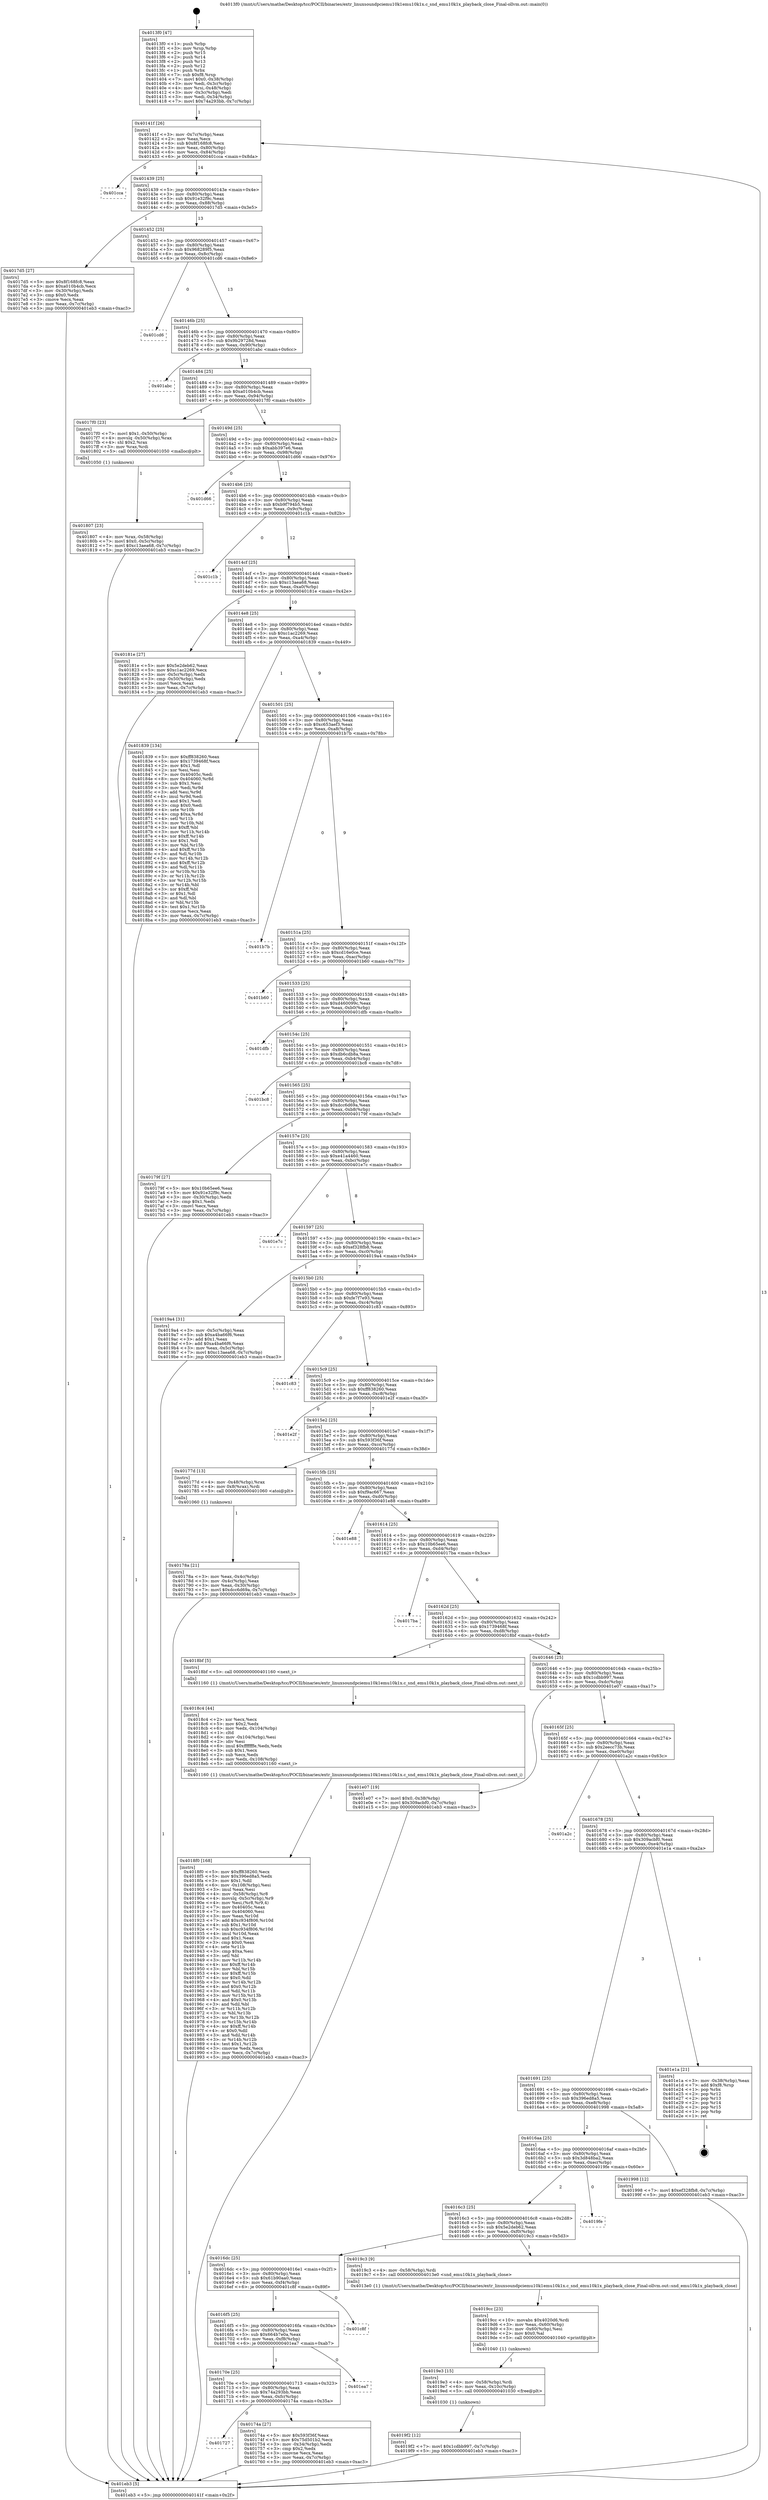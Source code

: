 digraph "0x4013f0" {
  label = "0x4013f0 (/mnt/c/Users/mathe/Desktop/tcc/POCII/binaries/extr_linuxsoundpciemu10k1emu10k1x.c_snd_emu10k1x_playback_close_Final-ollvm.out::main(0))"
  labelloc = "t"
  node[shape=record]

  Entry [label="",width=0.3,height=0.3,shape=circle,fillcolor=black,style=filled]
  "0x40141f" [label="{
     0x40141f [26]\l
     | [instrs]\l
     &nbsp;&nbsp;0x40141f \<+3\>: mov -0x7c(%rbp),%eax\l
     &nbsp;&nbsp;0x401422 \<+2\>: mov %eax,%ecx\l
     &nbsp;&nbsp;0x401424 \<+6\>: sub $0x8f168fc8,%ecx\l
     &nbsp;&nbsp;0x40142a \<+3\>: mov %eax,-0x80(%rbp)\l
     &nbsp;&nbsp;0x40142d \<+6\>: mov %ecx,-0x84(%rbp)\l
     &nbsp;&nbsp;0x401433 \<+6\>: je 0000000000401cca \<main+0x8da\>\l
  }"]
  "0x401cca" [label="{
     0x401cca\l
  }", style=dashed]
  "0x401439" [label="{
     0x401439 [25]\l
     | [instrs]\l
     &nbsp;&nbsp;0x401439 \<+5\>: jmp 000000000040143e \<main+0x4e\>\l
     &nbsp;&nbsp;0x40143e \<+3\>: mov -0x80(%rbp),%eax\l
     &nbsp;&nbsp;0x401441 \<+5\>: sub $0x91e32f9c,%eax\l
     &nbsp;&nbsp;0x401446 \<+6\>: mov %eax,-0x88(%rbp)\l
     &nbsp;&nbsp;0x40144c \<+6\>: je 00000000004017d5 \<main+0x3e5\>\l
  }"]
  Exit [label="",width=0.3,height=0.3,shape=circle,fillcolor=black,style=filled,peripheries=2]
  "0x4017d5" [label="{
     0x4017d5 [27]\l
     | [instrs]\l
     &nbsp;&nbsp;0x4017d5 \<+5\>: mov $0x8f168fc8,%eax\l
     &nbsp;&nbsp;0x4017da \<+5\>: mov $0xa010b4cb,%ecx\l
     &nbsp;&nbsp;0x4017df \<+3\>: mov -0x30(%rbp),%edx\l
     &nbsp;&nbsp;0x4017e2 \<+3\>: cmp $0x0,%edx\l
     &nbsp;&nbsp;0x4017e5 \<+3\>: cmove %ecx,%eax\l
     &nbsp;&nbsp;0x4017e8 \<+3\>: mov %eax,-0x7c(%rbp)\l
     &nbsp;&nbsp;0x4017eb \<+5\>: jmp 0000000000401eb3 \<main+0xac3\>\l
  }"]
  "0x401452" [label="{
     0x401452 [25]\l
     | [instrs]\l
     &nbsp;&nbsp;0x401452 \<+5\>: jmp 0000000000401457 \<main+0x67\>\l
     &nbsp;&nbsp;0x401457 \<+3\>: mov -0x80(%rbp),%eax\l
     &nbsp;&nbsp;0x40145a \<+5\>: sub $0x968289f5,%eax\l
     &nbsp;&nbsp;0x40145f \<+6\>: mov %eax,-0x8c(%rbp)\l
     &nbsp;&nbsp;0x401465 \<+6\>: je 0000000000401cd6 \<main+0x8e6\>\l
  }"]
  "0x4019f2" [label="{
     0x4019f2 [12]\l
     | [instrs]\l
     &nbsp;&nbsp;0x4019f2 \<+7\>: movl $0x1cdbb997,-0x7c(%rbp)\l
     &nbsp;&nbsp;0x4019f9 \<+5\>: jmp 0000000000401eb3 \<main+0xac3\>\l
  }"]
  "0x401cd6" [label="{
     0x401cd6\l
  }", style=dashed]
  "0x40146b" [label="{
     0x40146b [25]\l
     | [instrs]\l
     &nbsp;&nbsp;0x40146b \<+5\>: jmp 0000000000401470 \<main+0x80\>\l
     &nbsp;&nbsp;0x401470 \<+3\>: mov -0x80(%rbp),%eax\l
     &nbsp;&nbsp;0x401473 \<+5\>: sub $0x9b29728d,%eax\l
     &nbsp;&nbsp;0x401478 \<+6\>: mov %eax,-0x90(%rbp)\l
     &nbsp;&nbsp;0x40147e \<+6\>: je 0000000000401abc \<main+0x6cc\>\l
  }"]
  "0x4019e3" [label="{
     0x4019e3 [15]\l
     | [instrs]\l
     &nbsp;&nbsp;0x4019e3 \<+4\>: mov -0x58(%rbp),%rdi\l
     &nbsp;&nbsp;0x4019e7 \<+6\>: mov %eax,-0x10c(%rbp)\l
     &nbsp;&nbsp;0x4019ed \<+5\>: call 0000000000401030 \<free@plt\>\l
     | [calls]\l
     &nbsp;&nbsp;0x401030 \{1\} (unknown)\l
  }"]
  "0x401abc" [label="{
     0x401abc\l
  }", style=dashed]
  "0x401484" [label="{
     0x401484 [25]\l
     | [instrs]\l
     &nbsp;&nbsp;0x401484 \<+5\>: jmp 0000000000401489 \<main+0x99\>\l
     &nbsp;&nbsp;0x401489 \<+3\>: mov -0x80(%rbp),%eax\l
     &nbsp;&nbsp;0x40148c \<+5\>: sub $0xa010b4cb,%eax\l
     &nbsp;&nbsp;0x401491 \<+6\>: mov %eax,-0x94(%rbp)\l
     &nbsp;&nbsp;0x401497 \<+6\>: je 00000000004017f0 \<main+0x400\>\l
  }"]
  "0x4019cc" [label="{
     0x4019cc [23]\l
     | [instrs]\l
     &nbsp;&nbsp;0x4019cc \<+10\>: movabs $0x4020d6,%rdi\l
     &nbsp;&nbsp;0x4019d6 \<+3\>: mov %eax,-0x60(%rbp)\l
     &nbsp;&nbsp;0x4019d9 \<+3\>: mov -0x60(%rbp),%esi\l
     &nbsp;&nbsp;0x4019dc \<+2\>: mov $0x0,%al\l
     &nbsp;&nbsp;0x4019de \<+5\>: call 0000000000401040 \<printf@plt\>\l
     | [calls]\l
     &nbsp;&nbsp;0x401040 \{1\} (unknown)\l
  }"]
  "0x4017f0" [label="{
     0x4017f0 [23]\l
     | [instrs]\l
     &nbsp;&nbsp;0x4017f0 \<+7\>: movl $0x1,-0x50(%rbp)\l
     &nbsp;&nbsp;0x4017f7 \<+4\>: movslq -0x50(%rbp),%rax\l
     &nbsp;&nbsp;0x4017fb \<+4\>: shl $0x2,%rax\l
     &nbsp;&nbsp;0x4017ff \<+3\>: mov %rax,%rdi\l
     &nbsp;&nbsp;0x401802 \<+5\>: call 0000000000401050 \<malloc@plt\>\l
     | [calls]\l
     &nbsp;&nbsp;0x401050 \{1\} (unknown)\l
  }"]
  "0x40149d" [label="{
     0x40149d [25]\l
     | [instrs]\l
     &nbsp;&nbsp;0x40149d \<+5\>: jmp 00000000004014a2 \<main+0xb2\>\l
     &nbsp;&nbsp;0x4014a2 \<+3\>: mov -0x80(%rbp),%eax\l
     &nbsp;&nbsp;0x4014a5 \<+5\>: sub $0xabb397e6,%eax\l
     &nbsp;&nbsp;0x4014aa \<+6\>: mov %eax,-0x98(%rbp)\l
     &nbsp;&nbsp;0x4014b0 \<+6\>: je 0000000000401d66 \<main+0x976\>\l
  }"]
  "0x4018f0" [label="{
     0x4018f0 [168]\l
     | [instrs]\l
     &nbsp;&nbsp;0x4018f0 \<+5\>: mov $0xff838260,%ecx\l
     &nbsp;&nbsp;0x4018f5 \<+5\>: mov $0x396ed8a5,%edx\l
     &nbsp;&nbsp;0x4018fa \<+3\>: mov $0x1,%dil\l
     &nbsp;&nbsp;0x4018fd \<+6\>: mov -0x108(%rbp),%esi\l
     &nbsp;&nbsp;0x401903 \<+3\>: imul %eax,%esi\l
     &nbsp;&nbsp;0x401906 \<+4\>: mov -0x58(%rbp),%r8\l
     &nbsp;&nbsp;0x40190a \<+4\>: movslq -0x5c(%rbp),%r9\l
     &nbsp;&nbsp;0x40190e \<+4\>: mov %esi,(%r8,%r9,4)\l
     &nbsp;&nbsp;0x401912 \<+7\>: mov 0x40405c,%eax\l
     &nbsp;&nbsp;0x401919 \<+7\>: mov 0x404060,%esi\l
     &nbsp;&nbsp;0x401920 \<+3\>: mov %eax,%r10d\l
     &nbsp;&nbsp;0x401923 \<+7\>: add $0xc934f806,%r10d\l
     &nbsp;&nbsp;0x40192a \<+4\>: sub $0x1,%r10d\l
     &nbsp;&nbsp;0x40192e \<+7\>: sub $0xc934f806,%r10d\l
     &nbsp;&nbsp;0x401935 \<+4\>: imul %r10d,%eax\l
     &nbsp;&nbsp;0x401939 \<+3\>: and $0x1,%eax\l
     &nbsp;&nbsp;0x40193c \<+3\>: cmp $0x0,%eax\l
     &nbsp;&nbsp;0x40193f \<+4\>: sete %r11b\l
     &nbsp;&nbsp;0x401943 \<+3\>: cmp $0xa,%esi\l
     &nbsp;&nbsp;0x401946 \<+3\>: setl %bl\l
     &nbsp;&nbsp;0x401949 \<+3\>: mov %r11b,%r14b\l
     &nbsp;&nbsp;0x40194c \<+4\>: xor $0xff,%r14b\l
     &nbsp;&nbsp;0x401950 \<+3\>: mov %bl,%r15b\l
     &nbsp;&nbsp;0x401953 \<+4\>: xor $0xff,%r15b\l
     &nbsp;&nbsp;0x401957 \<+4\>: xor $0x0,%dil\l
     &nbsp;&nbsp;0x40195b \<+3\>: mov %r14b,%r12b\l
     &nbsp;&nbsp;0x40195e \<+4\>: and $0x0,%r12b\l
     &nbsp;&nbsp;0x401962 \<+3\>: and %dil,%r11b\l
     &nbsp;&nbsp;0x401965 \<+3\>: mov %r15b,%r13b\l
     &nbsp;&nbsp;0x401968 \<+4\>: and $0x0,%r13b\l
     &nbsp;&nbsp;0x40196c \<+3\>: and %dil,%bl\l
     &nbsp;&nbsp;0x40196f \<+3\>: or %r11b,%r12b\l
     &nbsp;&nbsp;0x401972 \<+3\>: or %bl,%r13b\l
     &nbsp;&nbsp;0x401975 \<+3\>: xor %r13b,%r12b\l
     &nbsp;&nbsp;0x401978 \<+3\>: or %r15b,%r14b\l
     &nbsp;&nbsp;0x40197b \<+4\>: xor $0xff,%r14b\l
     &nbsp;&nbsp;0x40197f \<+4\>: or $0x0,%dil\l
     &nbsp;&nbsp;0x401983 \<+3\>: and %dil,%r14b\l
     &nbsp;&nbsp;0x401986 \<+3\>: or %r14b,%r12b\l
     &nbsp;&nbsp;0x401989 \<+4\>: test $0x1,%r12b\l
     &nbsp;&nbsp;0x40198d \<+3\>: cmovne %edx,%ecx\l
     &nbsp;&nbsp;0x401990 \<+3\>: mov %ecx,-0x7c(%rbp)\l
     &nbsp;&nbsp;0x401993 \<+5\>: jmp 0000000000401eb3 \<main+0xac3\>\l
  }"]
  "0x401d66" [label="{
     0x401d66\l
  }", style=dashed]
  "0x4014b6" [label="{
     0x4014b6 [25]\l
     | [instrs]\l
     &nbsp;&nbsp;0x4014b6 \<+5\>: jmp 00000000004014bb \<main+0xcb\>\l
     &nbsp;&nbsp;0x4014bb \<+3\>: mov -0x80(%rbp),%eax\l
     &nbsp;&nbsp;0x4014be \<+5\>: sub $0xb9f794b5,%eax\l
     &nbsp;&nbsp;0x4014c3 \<+6\>: mov %eax,-0x9c(%rbp)\l
     &nbsp;&nbsp;0x4014c9 \<+6\>: je 0000000000401c1b \<main+0x82b\>\l
  }"]
  "0x4018c4" [label="{
     0x4018c4 [44]\l
     | [instrs]\l
     &nbsp;&nbsp;0x4018c4 \<+2\>: xor %ecx,%ecx\l
     &nbsp;&nbsp;0x4018c6 \<+5\>: mov $0x2,%edx\l
     &nbsp;&nbsp;0x4018cb \<+6\>: mov %edx,-0x104(%rbp)\l
     &nbsp;&nbsp;0x4018d1 \<+1\>: cltd\l
     &nbsp;&nbsp;0x4018d2 \<+6\>: mov -0x104(%rbp),%esi\l
     &nbsp;&nbsp;0x4018d8 \<+2\>: idiv %esi\l
     &nbsp;&nbsp;0x4018da \<+6\>: imul $0xfffffffe,%edx,%edx\l
     &nbsp;&nbsp;0x4018e0 \<+3\>: sub $0x1,%ecx\l
     &nbsp;&nbsp;0x4018e3 \<+2\>: sub %ecx,%edx\l
     &nbsp;&nbsp;0x4018e5 \<+6\>: mov %edx,-0x108(%rbp)\l
     &nbsp;&nbsp;0x4018eb \<+5\>: call 0000000000401160 \<next_i\>\l
     | [calls]\l
     &nbsp;&nbsp;0x401160 \{1\} (/mnt/c/Users/mathe/Desktop/tcc/POCII/binaries/extr_linuxsoundpciemu10k1emu10k1x.c_snd_emu10k1x_playback_close_Final-ollvm.out::next_i)\l
  }"]
  "0x401c1b" [label="{
     0x401c1b\l
  }", style=dashed]
  "0x4014cf" [label="{
     0x4014cf [25]\l
     | [instrs]\l
     &nbsp;&nbsp;0x4014cf \<+5\>: jmp 00000000004014d4 \<main+0xe4\>\l
     &nbsp;&nbsp;0x4014d4 \<+3\>: mov -0x80(%rbp),%eax\l
     &nbsp;&nbsp;0x4014d7 \<+5\>: sub $0xc13aea68,%eax\l
     &nbsp;&nbsp;0x4014dc \<+6\>: mov %eax,-0xa0(%rbp)\l
     &nbsp;&nbsp;0x4014e2 \<+6\>: je 000000000040181e \<main+0x42e\>\l
  }"]
  "0x401807" [label="{
     0x401807 [23]\l
     | [instrs]\l
     &nbsp;&nbsp;0x401807 \<+4\>: mov %rax,-0x58(%rbp)\l
     &nbsp;&nbsp;0x40180b \<+7\>: movl $0x0,-0x5c(%rbp)\l
     &nbsp;&nbsp;0x401812 \<+7\>: movl $0xc13aea68,-0x7c(%rbp)\l
     &nbsp;&nbsp;0x401819 \<+5\>: jmp 0000000000401eb3 \<main+0xac3\>\l
  }"]
  "0x40181e" [label="{
     0x40181e [27]\l
     | [instrs]\l
     &nbsp;&nbsp;0x40181e \<+5\>: mov $0x5e2deb62,%eax\l
     &nbsp;&nbsp;0x401823 \<+5\>: mov $0xc1ac2269,%ecx\l
     &nbsp;&nbsp;0x401828 \<+3\>: mov -0x5c(%rbp),%edx\l
     &nbsp;&nbsp;0x40182b \<+3\>: cmp -0x50(%rbp),%edx\l
     &nbsp;&nbsp;0x40182e \<+3\>: cmovl %ecx,%eax\l
     &nbsp;&nbsp;0x401831 \<+3\>: mov %eax,-0x7c(%rbp)\l
     &nbsp;&nbsp;0x401834 \<+5\>: jmp 0000000000401eb3 \<main+0xac3\>\l
  }"]
  "0x4014e8" [label="{
     0x4014e8 [25]\l
     | [instrs]\l
     &nbsp;&nbsp;0x4014e8 \<+5\>: jmp 00000000004014ed \<main+0xfd\>\l
     &nbsp;&nbsp;0x4014ed \<+3\>: mov -0x80(%rbp),%eax\l
     &nbsp;&nbsp;0x4014f0 \<+5\>: sub $0xc1ac2269,%eax\l
     &nbsp;&nbsp;0x4014f5 \<+6\>: mov %eax,-0xa4(%rbp)\l
     &nbsp;&nbsp;0x4014fb \<+6\>: je 0000000000401839 \<main+0x449\>\l
  }"]
  "0x40178a" [label="{
     0x40178a [21]\l
     | [instrs]\l
     &nbsp;&nbsp;0x40178a \<+3\>: mov %eax,-0x4c(%rbp)\l
     &nbsp;&nbsp;0x40178d \<+3\>: mov -0x4c(%rbp),%eax\l
     &nbsp;&nbsp;0x401790 \<+3\>: mov %eax,-0x30(%rbp)\l
     &nbsp;&nbsp;0x401793 \<+7\>: movl $0xdcc6d69a,-0x7c(%rbp)\l
     &nbsp;&nbsp;0x40179a \<+5\>: jmp 0000000000401eb3 \<main+0xac3\>\l
  }"]
  "0x401839" [label="{
     0x401839 [134]\l
     | [instrs]\l
     &nbsp;&nbsp;0x401839 \<+5\>: mov $0xff838260,%eax\l
     &nbsp;&nbsp;0x40183e \<+5\>: mov $0x1739468f,%ecx\l
     &nbsp;&nbsp;0x401843 \<+2\>: mov $0x1,%dl\l
     &nbsp;&nbsp;0x401845 \<+2\>: xor %esi,%esi\l
     &nbsp;&nbsp;0x401847 \<+7\>: mov 0x40405c,%edi\l
     &nbsp;&nbsp;0x40184e \<+8\>: mov 0x404060,%r8d\l
     &nbsp;&nbsp;0x401856 \<+3\>: sub $0x1,%esi\l
     &nbsp;&nbsp;0x401859 \<+3\>: mov %edi,%r9d\l
     &nbsp;&nbsp;0x40185c \<+3\>: add %esi,%r9d\l
     &nbsp;&nbsp;0x40185f \<+4\>: imul %r9d,%edi\l
     &nbsp;&nbsp;0x401863 \<+3\>: and $0x1,%edi\l
     &nbsp;&nbsp;0x401866 \<+3\>: cmp $0x0,%edi\l
     &nbsp;&nbsp;0x401869 \<+4\>: sete %r10b\l
     &nbsp;&nbsp;0x40186d \<+4\>: cmp $0xa,%r8d\l
     &nbsp;&nbsp;0x401871 \<+4\>: setl %r11b\l
     &nbsp;&nbsp;0x401875 \<+3\>: mov %r10b,%bl\l
     &nbsp;&nbsp;0x401878 \<+3\>: xor $0xff,%bl\l
     &nbsp;&nbsp;0x40187b \<+3\>: mov %r11b,%r14b\l
     &nbsp;&nbsp;0x40187e \<+4\>: xor $0xff,%r14b\l
     &nbsp;&nbsp;0x401882 \<+3\>: xor $0x1,%dl\l
     &nbsp;&nbsp;0x401885 \<+3\>: mov %bl,%r15b\l
     &nbsp;&nbsp;0x401888 \<+4\>: and $0xff,%r15b\l
     &nbsp;&nbsp;0x40188c \<+3\>: and %dl,%r10b\l
     &nbsp;&nbsp;0x40188f \<+3\>: mov %r14b,%r12b\l
     &nbsp;&nbsp;0x401892 \<+4\>: and $0xff,%r12b\l
     &nbsp;&nbsp;0x401896 \<+3\>: and %dl,%r11b\l
     &nbsp;&nbsp;0x401899 \<+3\>: or %r10b,%r15b\l
     &nbsp;&nbsp;0x40189c \<+3\>: or %r11b,%r12b\l
     &nbsp;&nbsp;0x40189f \<+3\>: xor %r12b,%r15b\l
     &nbsp;&nbsp;0x4018a2 \<+3\>: or %r14b,%bl\l
     &nbsp;&nbsp;0x4018a5 \<+3\>: xor $0xff,%bl\l
     &nbsp;&nbsp;0x4018a8 \<+3\>: or $0x1,%dl\l
     &nbsp;&nbsp;0x4018ab \<+2\>: and %dl,%bl\l
     &nbsp;&nbsp;0x4018ad \<+3\>: or %bl,%r15b\l
     &nbsp;&nbsp;0x4018b0 \<+4\>: test $0x1,%r15b\l
     &nbsp;&nbsp;0x4018b4 \<+3\>: cmovne %ecx,%eax\l
     &nbsp;&nbsp;0x4018b7 \<+3\>: mov %eax,-0x7c(%rbp)\l
     &nbsp;&nbsp;0x4018ba \<+5\>: jmp 0000000000401eb3 \<main+0xac3\>\l
  }"]
  "0x401501" [label="{
     0x401501 [25]\l
     | [instrs]\l
     &nbsp;&nbsp;0x401501 \<+5\>: jmp 0000000000401506 \<main+0x116\>\l
     &nbsp;&nbsp;0x401506 \<+3\>: mov -0x80(%rbp),%eax\l
     &nbsp;&nbsp;0x401509 \<+5\>: sub $0xc653aef3,%eax\l
     &nbsp;&nbsp;0x40150e \<+6\>: mov %eax,-0xa8(%rbp)\l
     &nbsp;&nbsp;0x401514 \<+6\>: je 0000000000401b7b \<main+0x78b\>\l
  }"]
  "0x4013f0" [label="{
     0x4013f0 [47]\l
     | [instrs]\l
     &nbsp;&nbsp;0x4013f0 \<+1\>: push %rbp\l
     &nbsp;&nbsp;0x4013f1 \<+3\>: mov %rsp,%rbp\l
     &nbsp;&nbsp;0x4013f4 \<+2\>: push %r15\l
     &nbsp;&nbsp;0x4013f6 \<+2\>: push %r14\l
     &nbsp;&nbsp;0x4013f8 \<+2\>: push %r13\l
     &nbsp;&nbsp;0x4013fa \<+2\>: push %r12\l
     &nbsp;&nbsp;0x4013fc \<+1\>: push %rbx\l
     &nbsp;&nbsp;0x4013fd \<+7\>: sub $0xf8,%rsp\l
     &nbsp;&nbsp;0x401404 \<+7\>: movl $0x0,-0x38(%rbp)\l
     &nbsp;&nbsp;0x40140b \<+3\>: mov %edi,-0x3c(%rbp)\l
     &nbsp;&nbsp;0x40140e \<+4\>: mov %rsi,-0x48(%rbp)\l
     &nbsp;&nbsp;0x401412 \<+3\>: mov -0x3c(%rbp),%edi\l
     &nbsp;&nbsp;0x401415 \<+3\>: mov %edi,-0x34(%rbp)\l
     &nbsp;&nbsp;0x401418 \<+7\>: movl $0x74a293bb,-0x7c(%rbp)\l
  }"]
  "0x401b7b" [label="{
     0x401b7b\l
  }", style=dashed]
  "0x40151a" [label="{
     0x40151a [25]\l
     | [instrs]\l
     &nbsp;&nbsp;0x40151a \<+5\>: jmp 000000000040151f \<main+0x12f\>\l
     &nbsp;&nbsp;0x40151f \<+3\>: mov -0x80(%rbp),%eax\l
     &nbsp;&nbsp;0x401522 \<+5\>: sub $0xcd16e0ce,%eax\l
     &nbsp;&nbsp;0x401527 \<+6\>: mov %eax,-0xac(%rbp)\l
     &nbsp;&nbsp;0x40152d \<+6\>: je 0000000000401b60 \<main+0x770\>\l
  }"]
  "0x401eb3" [label="{
     0x401eb3 [5]\l
     | [instrs]\l
     &nbsp;&nbsp;0x401eb3 \<+5\>: jmp 000000000040141f \<main+0x2f\>\l
  }"]
  "0x401b60" [label="{
     0x401b60\l
  }", style=dashed]
  "0x401533" [label="{
     0x401533 [25]\l
     | [instrs]\l
     &nbsp;&nbsp;0x401533 \<+5\>: jmp 0000000000401538 \<main+0x148\>\l
     &nbsp;&nbsp;0x401538 \<+3\>: mov -0x80(%rbp),%eax\l
     &nbsp;&nbsp;0x40153b \<+5\>: sub $0xd460099c,%eax\l
     &nbsp;&nbsp;0x401540 \<+6\>: mov %eax,-0xb0(%rbp)\l
     &nbsp;&nbsp;0x401546 \<+6\>: je 0000000000401dfb \<main+0xa0b\>\l
  }"]
  "0x401727" [label="{
     0x401727\l
  }", style=dashed]
  "0x401dfb" [label="{
     0x401dfb\l
  }", style=dashed]
  "0x40154c" [label="{
     0x40154c [25]\l
     | [instrs]\l
     &nbsp;&nbsp;0x40154c \<+5\>: jmp 0000000000401551 \<main+0x161\>\l
     &nbsp;&nbsp;0x401551 \<+3\>: mov -0x80(%rbp),%eax\l
     &nbsp;&nbsp;0x401554 \<+5\>: sub $0xdb6cdb8a,%eax\l
     &nbsp;&nbsp;0x401559 \<+6\>: mov %eax,-0xb4(%rbp)\l
     &nbsp;&nbsp;0x40155f \<+6\>: je 0000000000401bc8 \<main+0x7d8\>\l
  }"]
  "0x40174a" [label="{
     0x40174a [27]\l
     | [instrs]\l
     &nbsp;&nbsp;0x40174a \<+5\>: mov $0x593f36f,%eax\l
     &nbsp;&nbsp;0x40174f \<+5\>: mov $0x75d501b2,%ecx\l
     &nbsp;&nbsp;0x401754 \<+3\>: mov -0x34(%rbp),%edx\l
     &nbsp;&nbsp;0x401757 \<+3\>: cmp $0x2,%edx\l
     &nbsp;&nbsp;0x40175a \<+3\>: cmovne %ecx,%eax\l
     &nbsp;&nbsp;0x40175d \<+3\>: mov %eax,-0x7c(%rbp)\l
     &nbsp;&nbsp;0x401760 \<+5\>: jmp 0000000000401eb3 \<main+0xac3\>\l
  }"]
  "0x401bc8" [label="{
     0x401bc8\l
  }", style=dashed]
  "0x401565" [label="{
     0x401565 [25]\l
     | [instrs]\l
     &nbsp;&nbsp;0x401565 \<+5\>: jmp 000000000040156a \<main+0x17a\>\l
     &nbsp;&nbsp;0x40156a \<+3\>: mov -0x80(%rbp),%eax\l
     &nbsp;&nbsp;0x40156d \<+5\>: sub $0xdcc6d69a,%eax\l
     &nbsp;&nbsp;0x401572 \<+6\>: mov %eax,-0xb8(%rbp)\l
     &nbsp;&nbsp;0x401578 \<+6\>: je 000000000040179f \<main+0x3af\>\l
  }"]
  "0x40170e" [label="{
     0x40170e [25]\l
     | [instrs]\l
     &nbsp;&nbsp;0x40170e \<+5\>: jmp 0000000000401713 \<main+0x323\>\l
     &nbsp;&nbsp;0x401713 \<+3\>: mov -0x80(%rbp),%eax\l
     &nbsp;&nbsp;0x401716 \<+5\>: sub $0x74a293bb,%eax\l
     &nbsp;&nbsp;0x40171b \<+6\>: mov %eax,-0xfc(%rbp)\l
     &nbsp;&nbsp;0x401721 \<+6\>: je 000000000040174a \<main+0x35a\>\l
  }"]
  "0x40179f" [label="{
     0x40179f [27]\l
     | [instrs]\l
     &nbsp;&nbsp;0x40179f \<+5\>: mov $0x10b65ee6,%eax\l
     &nbsp;&nbsp;0x4017a4 \<+5\>: mov $0x91e32f9c,%ecx\l
     &nbsp;&nbsp;0x4017a9 \<+3\>: mov -0x30(%rbp),%edx\l
     &nbsp;&nbsp;0x4017ac \<+3\>: cmp $0x1,%edx\l
     &nbsp;&nbsp;0x4017af \<+3\>: cmovl %ecx,%eax\l
     &nbsp;&nbsp;0x4017b2 \<+3\>: mov %eax,-0x7c(%rbp)\l
     &nbsp;&nbsp;0x4017b5 \<+5\>: jmp 0000000000401eb3 \<main+0xac3\>\l
  }"]
  "0x40157e" [label="{
     0x40157e [25]\l
     | [instrs]\l
     &nbsp;&nbsp;0x40157e \<+5\>: jmp 0000000000401583 \<main+0x193\>\l
     &nbsp;&nbsp;0x401583 \<+3\>: mov -0x80(%rbp),%eax\l
     &nbsp;&nbsp;0x401586 \<+5\>: sub $0xe41a4460,%eax\l
     &nbsp;&nbsp;0x40158b \<+6\>: mov %eax,-0xbc(%rbp)\l
     &nbsp;&nbsp;0x401591 \<+6\>: je 0000000000401e7c \<main+0xa8c\>\l
  }"]
  "0x401ea7" [label="{
     0x401ea7\l
  }", style=dashed]
  "0x401e7c" [label="{
     0x401e7c\l
  }", style=dashed]
  "0x401597" [label="{
     0x401597 [25]\l
     | [instrs]\l
     &nbsp;&nbsp;0x401597 \<+5\>: jmp 000000000040159c \<main+0x1ac\>\l
     &nbsp;&nbsp;0x40159c \<+3\>: mov -0x80(%rbp),%eax\l
     &nbsp;&nbsp;0x40159f \<+5\>: sub $0xef328fb8,%eax\l
     &nbsp;&nbsp;0x4015a4 \<+6\>: mov %eax,-0xc0(%rbp)\l
     &nbsp;&nbsp;0x4015aa \<+6\>: je 00000000004019a4 \<main+0x5b4\>\l
  }"]
  "0x4016f5" [label="{
     0x4016f5 [25]\l
     | [instrs]\l
     &nbsp;&nbsp;0x4016f5 \<+5\>: jmp 00000000004016fa \<main+0x30a\>\l
     &nbsp;&nbsp;0x4016fa \<+3\>: mov -0x80(%rbp),%eax\l
     &nbsp;&nbsp;0x4016fd \<+5\>: sub $0x664b7e0a,%eax\l
     &nbsp;&nbsp;0x401702 \<+6\>: mov %eax,-0xf8(%rbp)\l
     &nbsp;&nbsp;0x401708 \<+6\>: je 0000000000401ea7 \<main+0xab7\>\l
  }"]
  "0x4019a4" [label="{
     0x4019a4 [31]\l
     | [instrs]\l
     &nbsp;&nbsp;0x4019a4 \<+3\>: mov -0x5c(%rbp),%eax\l
     &nbsp;&nbsp;0x4019a7 \<+5\>: sub $0xa4ba66f6,%eax\l
     &nbsp;&nbsp;0x4019ac \<+3\>: add $0x1,%eax\l
     &nbsp;&nbsp;0x4019af \<+5\>: add $0xa4ba66f6,%eax\l
     &nbsp;&nbsp;0x4019b4 \<+3\>: mov %eax,-0x5c(%rbp)\l
     &nbsp;&nbsp;0x4019b7 \<+7\>: movl $0xc13aea68,-0x7c(%rbp)\l
     &nbsp;&nbsp;0x4019be \<+5\>: jmp 0000000000401eb3 \<main+0xac3\>\l
  }"]
  "0x4015b0" [label="{
     0x4015b0 [25]\l
     | [instrs]\l
     &nbsp;&nbsp;0x4015b0 \<+5\>: jmp 00000000004015b5 \<main+0x1c5\>\l
     &nbsp;&nbsp;0x4015b5 \<+3\>: mov -0x80(%rbp),%eax\l
     &nbsp;&nbsp;0x4015b8 \<+5\>: sub $0xfe7f7e93,%eax\l
     &nbsp;&nbsp;0x4015bd \<+6\>: mov %eax,-0xc4(%rbp)\l
     &nbsp;&nbsp;0x4015c3 \<+6\>: je 0000000000401c83 \<main+0x893\>\l
  }"]
  "0x401c8f" [label="{
     0x401c8f\l
  }", style=dashed]
  "0x401c83" [label="{
     0x401c83\l
  }", style=dashed]
  "0x4015c9" [label="{
     0x4015c9 [25]\l
     | [instrs]\l
     &nbsp;&nbsp;0x4015c9 \<+5\>: jmp 00000000004015ce \<main+0x1de\>\l
     &nbsp;&nbsp;0x4015ce \<+3\>: mov -0x80(%rbp),%eax\l
     &nbsp;&nbsp;0x4015d1 \<+5\>: sub $0xff838260,%eax\l
     &nbsp;&nbsp;0x4015d6 \<+6\>: mov %eax,-0xc8(%rbp)\l
     &nbsp;&nbsp;0x4015dc \<+6\>: je 0000000000401e2f \<main+0xa3f\>\l
  }"]
  "0x4016dc" [label="{
     0x4016dc [25]\l
     | [instrs]\l
     &nbsp;&nbsp;0x4016dc \<+5\>: jmp 00000000004016e1 \<main+0x2f1\>\l
     &nbsp;&nbsp;0x4016e1 \<+3\>: mov -0x80(%rbp),%eax\l
     &nbsp;&nbsp;0x4016e4 \<+5\>: sub $0x61b90aa0,%eax\l
     &nbsp;&nbsp;0x4016e9 \<+6\>: mov %eax,-0xf4(%rbp)\l
     &nbsp;&nbsp;0x4016ef \<+6\>: je 0000000000401c8f \<main+0x89f\>\l
  }"]
  "0x401e2f" [label="{
     0x401e2f\l
  }", style=dashed]
  "0x4015e2" [label="{
     0x4015e2 [25]\l
     | [instrs]\l
     &nbsp;&nbsp;0x4015e2 \<+5\>: jmp 00000000004015e7 \<main+0x1f7\>\l
     &nbsp;&nbsp;0x4015e7 \<+3\>: mov -0x80(%rbp),%eax\l
     &nbsp;&nbsp;0x4015ea \<+5\>: sub $0x593f36f,%eax\l
     &nbsp;&nbsp;0x4015ef \<+6\>: mov %eax,-0xcc(%rbp)\l
     &nbsp;&nbsp;0x4015f5 \<+6\>: je 000000000040177d \<main+0x38d\>\l
  }"]
  "0x4019c3" [label="{
     0x4019c3 [9]\l
     | [instrs]\l
     &nbsp;&nbsp;0x4019c3 \<+4\>: mov -0x58(%rbp),%rdi\l
     &nbsp;&nbsp;0x4019c7 \<+5\>: call 00000000004013e0 \<snd_emu10k1x_playback_close\>\l
     | [calls]\l
     &nbsp;&nbsp;0x4013e0 \{1\} (/mnt/c/Users/mathe/Desktop/tcc/POCII/binaries/extr_linuxsoundpciemu10k1emu10k1x.c_snd_emu10k1x_playback_close_Final-ollvm.out::snd_emu10k1x_playback_close)\l
  }"]
  "0x40177d" [label="{
     0x40177d [13]\l
     | [instrs]\l
     &nbsp;&nbsp;0x40177d \<+4\>: mov -0x48(%rbp),%rax\l
     &nbsp;&nbsp;0x401781 \<+4\>: mov 0x8(%rax),%rdi\l
     &nbsp;&nbsp;0x401785 \<+5\>: call 0000000000401060 \<atoi@plt\>\l
     | [calls]\l
     &nbsp;&nbsp;0x401060 \{1\} (unknown)\l
  }"]
  "0x4015fb" [label="{
     0x4015fb [25]\l
     | [instrs]\l
     &nbsp;&nbsp;0x4015fb \<+5\>: jmp 0000000000401600 \<main+0x210\>\l
     &nbsp;&nbsp;0x401600 \<+3\>: mov -0x80(%rbp),%eax\l
     &nbsp;&nbsp;0x401603 \<+5\>: sub $0xf9ac667,%eax\l
     &nbsp;&nbsp;0x401608 \<+6\>: mov %eax,-0xd0(%rbp)\l
     &nbsp;&nbsp;0x40160e \<+6\>: je 0000000000401e88 \<main+0xa98\>\l
  }"]
  "0x4016c3" [label="{
     0x4016c3 [25]\l
     | [instrs]\l
     &nbsp;&nbsp;0x4016c3 \<+5\>: jmp 00000000004016c8 \<main+0x2d8\>\l
     &nbsp;&nbsp;0x4016c8 \<+3\>: mov -0x80(%rbp),%eax\l
     &nbsp;&nbsp;0x4016cb \<+5\>: sub $0x5e2deb62,%eax\l
     &nbsp;&nbsp;0x4016d0 \<+6\>: mov %eax,-0xf0(%rbp)\l
     &nbsp;&nbsp;0x4016d6 \<+6\>: je 00000000004019c3 \<main+0x5d3\>\l
  }"]
  "0x401e88" [label="{
     0x401e88\l
  }", style=dashed]
  "0x401614" [label="{
     0x401614 [25]\l
     | [instrs]\l
     &nbsp;&nbsp;0x401614 \<+5\>: jmp 0000000000401619 \<main+0x229\>\l
     &nbsp;&nbsp;0x401619 \<+3\>: mov -0x80(%rbp),%eax\l
     &nbsp;&nbsp;0x40161c \<+5\>: sub $0x10b65ee6,%eax\l
     &nbsp;&nbsp;0x401621 \<+6\>: mov %eax,-0xd4(%rbp)\l
     &nbsp;&nbsp;0x401627 \<+6\>: je 00000000004017ba \<main+0x3ca\>\l
  }"]
  "0x4019fe" [label="{
     0x4019fe\l
  }", style=dashed]
  "0x4017ba" [label="{
     0x4017ba\l
  }", style=dashed]
  "0x40162d" [label="{
     0x40162d [25]\l
     | [instrs]\l
     &nbsp;&nbsp;0x40162d \<+5\>: jmp 0000000000401632 \<main+0x242\>\l
     &nbsp;&nbsp;0x401632 \<+3\>: mov -0x80(%rbp),%eax\l
     &nbsp;&nbsp;0x401635 \<+5\>: sub $0x1739468f,%eax\l
     &nbsp;&nbsp;0x40163a \<+6\>: mov %eax,-0xd8(%rbp)\l
     &nbsp;&nbsp;0x401640 \<+6\>: je 00000000004018bf \<main+0x4cf\>\l
  }"]
  "0x4016aa" [label="{
     0x4016aa [25]\l
     | [instrs]\l
     &nbsp;&nbsp;0x4016aa \<+5\>: jmp 00000000004016af \<main+0x2bf\>\l
     &nbsp;&nbsp;0x4016af \<+3\>: mov -0x80(%rbp),%eax\l
     &nbsp;&nbsp;0x4016b2 \<+5\>: sub $0x3d848ba2,%eax\l
     &nbsp;&nbsp;0x4016b7 \<+6\>: mov %eax,-0xec(%rbp)\l
     &nbsp;&nbsp;0x4016bd \<+6\>: je 00000000004019fe \<main+0x60e\>\l
  }"]
  "0x4018bf" [label="{
     0x4018bf [5]\l
     | [instrs]\l
     &nbsp;&nbsp;0x4018bf \<+5\>: call 0000000000401160 \<next_i\>\l
     | [calls]\l
     &nbsp;&nbsp;0x401160 \{1\} (/mnt/c/Users/mathe/Desktop/tcc/POCII/binaries/extr_linuxsoundpciemu10k1emu10k1x.c_snd_emu10k1x_playback_close_Final-ollvm.out::next_i)\l
  }"]
  "0x401646" [label="{
     0x401646 [25]\l
     | [instrs]\l
     &nbsp;&nbsp;0x401646 \<+5\>: jmp 000000000040164b \<main+0x25b\>\l
     &nbsp;&nbsp;0x40164b \<+3\>: mov -0x80(%rbp),%eax\l
     &nbsp;&nbsp;0x40164e \<+5\>: sub $0x1cdbb997,%eax\l
     &nbsp;&nbsp;0x401653 \<+6\>: mov %eax,-0xdc(%rbp)\l
     &nbsp;&nbsp;0x401659 \<+6\>: je 0000000000401e07 \<main+0xa17\>\l
  }"]
  "0x401998" [label="{
     0x401998 [12]\l
     | [instrs]\l
     &nbsp;&nbsp;0x401998 \<+7\>: movl $0xef328fb8,-0x7c(%rbp)\l
     &nbsp;&nbsp;0x40199f \<+5\>: jmp 0000000000401eb3 \<main+0xac3\>\l
  }"]
  "0x401e07" [label="{
     0x401e07 [19]\l
     | [instrs]\l
     &nbsp;&nbsp;0x401e07 \<+7\>: movl $0x0,-0x38(%rbp)\l
     &nbsp;&nbsp;0x401e0e \<+7\>: movl $0x309acbf0,-0x7c(%rbp)\l
     &nbsp;&nbsp;0x401e15 \<+5\>: jmp 0000000000401eb3 \<main+0xac3\>\l
  }"]
  "0x40165f" [label="{
     0x40165f [25]\l
     | [instrs]\l
     &nbsp;&nbsp;0x40165f \<+5\>: jmp 0000000000401664 \<main+0x274\>\l
     &nbsp;&nbsp;0x401664 \<+3\>: mov -0x80(%rbp),%eax\l
     &nbsp;&nbsp;0x401667 \<+5\>: sub $0x2eecc73b,%eax\l
     &nbsp;&nbsp;0x40166c \<+6\>: mov %eax,-0xe0(%rbp)\l
     &nbsp;&nbsp;0x401672 \<+6\>: je 0000000000401a2c \<main+0x63c\>\l
  }"]
  "0x401691" [label="{
     0x401691 [25]\l
     | [instrs]\l
     &nbsp;&nbsp;0x401691 \<+5\>: jmp 0000000000401696 \<main+0x2a6\>\l
     &nbsp;&nbsp;0x401696 \<+3\>: mov -0x80(%rbp),%eax\l
     &nbsp;&nbsp;0x401699 \<+5\>: sub $0x396ed8a5,%eax\l
     &nbsp;&nbsp;0x40169e \<+6\>: mov %eax,-0xe8(%rbp)\l
     &nbsp;&nbsp;0x4016a4 \<+6\>: je 0000000000401998 \<main+0x5a8\>\l
  }"]
  "0x401a2c" [label="{
     0x401a2c\l
  }", style=dashed]
  "0x401678" [label="{
     0x401678 [25]\l
     | [instrs]\l
     &nbsp;&nbsp;0x401678 \<+5\>: jmp 000000000040167d \<main+0x28d\>\l
     &nbsp;&nbsp;0x40167d \<+3\>: mov -0x80(%rbp),%eax\l
     &nbsp;&nbsp;0x401680 \<+5\>: sub $0x309acbf0,%eax\l
     &nbsp;&nbsp;0x401685 \<+6\>: mov %eax,-0xe4(%rbp)\l
     &nbsp;&nbsp;0x40168b \<+6\>: je 0000000000401e1a \<main+0xa2a\>\l
  }"]
  "0x401e1a" [label="{
     0x401e1a [21]\l
     | [instrs]\l
     &nbsp;&nbsp;0x401e1a \<+3\>: mov -0x38(%rbp),%eax\l
     &nbsp;&nbsp;0x401e1d \<+7\>: add $0xf8,%rsp\l
     &nbsp;&nbsp;0x401e24 \<+1\>: pop %rbx\l
     &nbsp;&nbsp;0x401e25 \<+2\>: pop %r12\l
     &nbsp;&nbsp;0x401e27 \<+2\>: pop %r13\l
     &nbsp;&nbsp;0x401e29 \<+2\>: pop %r14\l
     &nbsp;&nbsp;0x401e2b \<+2\>: pop %r15\l
     &nbsp;&nbsp;0x401e2d \<+1\>: pop %rbp\l
     &nbsp;&nbsp;0x401e2e \<+1\>: ret\l
  }"]
  Entry -> "0x4013f0" [label=" 1"]
  "0x40141f" -> "0x401cca" [label=" 0"]
  "0x40141f" -> "0x401439" [label=" 14"]
  "0x401e1a" -> Exit [label=" 1"]
  "0x401439" -> "0x4017d5" [label=" 1"]
  "0x401439" -> "0x401452" [label=" 13"]
  "0x401e07" -> "0x401eb3" [label=" 1"]
  "0x401452" -> "0x401cd6" [label=" 0"]
  "0x401452" -> "0x40146b" [label=" 13"]
  "0x4019f2" -> "0x401eb3" [label=" 1"]
  "0x40146b" -> "0x401abc" [label=" 0"]
  "0x40146b" -> "0x401484" [label=" 13"]
  "0x4019e3" -> "0x4019f2" [label=" 1"]
  "0x401484" -> "0x4017f0" [label=" 1"]
  "0x401484" -> "0x40149d" [label=" 12"]
  "0x4019cc" -> "0x4019e3" [label=" 1"]
  "0x40149d" -> "0x401d66" [label=" 0"]
  "0x40149d" -> "0x4014b6" [label=" 12"]
  "0x4019c3" -> "0x4019cc" [label=" 1"]
  "0x4014b6" -> "0x401c1b" [label=" 0"]
  "0x4014b6" -> "0x4014cf" [label=" 12"]
  "0x4019a4" -> "0x401eb3" [label=" 1"]
  "0x4014cf" -> "0x40181e" [label=" 2"]
  "0x4014cf" -> "0x4014e8" [label=" 10"]
  "0x401998" -> "0x401eb3" [label=" 1"]
  "0x4014e8" -> "0x401839" [label=" 1"]
  "0x4014e8" -> "0x401501" [label=" 9"]
  "0x4018f0" -> "0x401eb3" [label=" 1"]
  "0x401501" -> "0x401b7b" [label=" 0"]
  "0x401501" -> "0x40151a" [label=" 9"]
  "0x4018c4" -> "0x4018f0" [label=" 1"]
  "0x40151a" -> "0x401b60" [label=" 0"]
  "0x40151a" -> "0x401533" [label=" 9"]
  "0x4018bf" -> "0x4018c4" [label=" 1"]
  "0x401533" -> "0x401dfb" [label=" 0"]
  "0x401533" -> "0x40154c" [label=" 9"]
  "0x401839" -> "0x401eb3" [label=" 1"]
  "0x40154c" -> "0x401bc8" [label=" 0"]
  "0x40154c" -> "0x401565" [label=" 9"]
  "0x40181e" -> "0x401eb3" [label=" 2"]
  "0x401565" -> "0x40179f" [label=" 1"]
  "0x401565" -> "0x40157e" [label=" 8"]
  "0x4017f0" -> "0x401807" [label=" 1"]
  "0x40157e" -> "0x401e7c" [label=" 0"]
  "0x40157e" -> "0x401597" [label=" 8"]
  "0x4017d5" -> "0x401eb3" [label=" 1"]
  "0x401597" -> "0x4019a4" [label=" 1"]
  "0x401597" -> "0x4015b0" [label=" 7"]
  "0x40178a" -> "0x401eb3" [label=" 1"]
  "0x4015b0" -> "0x401c83" [label=" 0"]
  "0x4015b0" -> "0x4015c9" [label=" 7"]
  "0x40177d" -> "0x40178a" [label=" 1"]
  "0x4015c9" -> "0x401e2f" [label=" 0"]
  "0x4015c9" -> "0x4015e2" [label=" 7"]
  "0x4013f0" -> "0x40141f" [label=" 1"]
  "0x4015e2" -> "0x40177d" [label=" 1"]
  "0x4015e2" -> "0x4015fb" [label=" 6"]
  "0x40174a" -> "0x401eb3" [label=" 1"]
  "0x4015fb" -> "0x401e88" [label=" 0"]
  "0x4015fb" -> "0x401614" [label=" 6"]
  "0x40170e" -> "0x40174a" [label=" 1"]
  "0x401614" -> "0x4017ba" [label=" 0"]
  "0x401614" -> "0x40162d" [label=" 6"]
  "0x401807" -> "0x401eb3" [label=" 1"]
  "0x40162d" -> "0x4018bf" [label=" 1"]
  "0x40162d" -> "0x401646" [label=" 5"]
  "0x4016f5" -> "0x401ea7" [label=" 0"]
  "0x401646" -> "0x401e07" [label=" 1"]
  "0x401646" -> "0x40165f" [label=" 4"]
  "0x40179f" -> "0x401eb3" [label=" 1"]
  "0x40165f" -> "0x401a2c" [label=" 0"]
  "0x40165f" -> "0x401678" [label=" 4"]
  "0x4016dc" -> "0x401c8f" [label=" 0"]
  "0x401678" -> "0x401e1a" [label=" 1"]
  "0x401678" -> "0x401691" [label=" 3"]
  "0x4016dc" -> "0x4016f5" [label=" 1"]
  "0x401691" -> "0x401998" [label=" 1"]
  "0x401691" -> "0x4016aa" [label=" 2"]
  "0x4016f5" -> "0x40170e" [label=" 1"]
  "0x4016aa" -> "0x4019fe" [label=" 0"]
  "0x4016aa" -> "0x4016c3" [label=" 2"]
  "0x40170e" -> "0x401727" [label=" 0"]
  "0x4016c3" -> "0x4019c3" [label=" 1"]
  "0x4016c3" -> "0x4016dc" [label=" 1"]
  "0x401eb3" -> "0x40141f" [label=" 13"]
}
